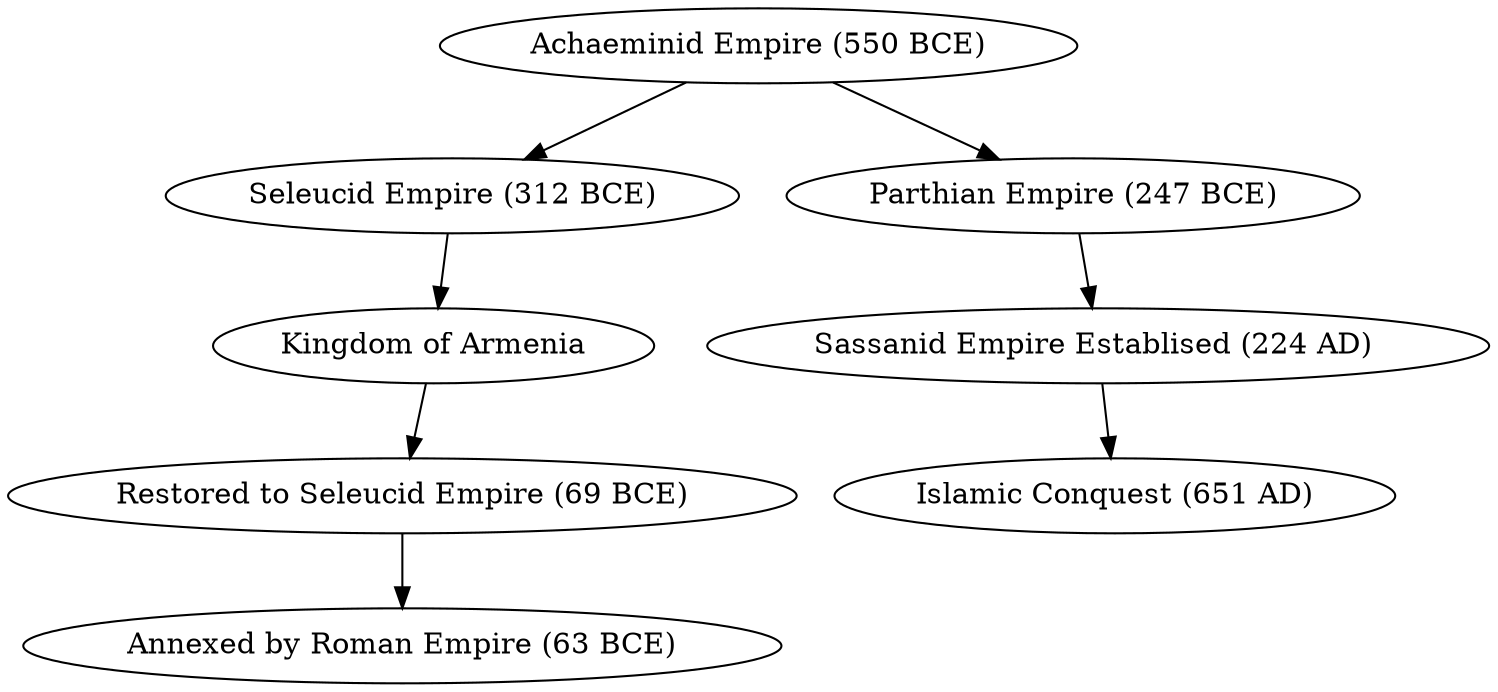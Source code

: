 // Achaeminid
digraph {
	A [label="Achaeminid Empire (550 BCE)"]
	B [label="Seleucid Empire (312 BCE)"]
	C [label="Kingdom of Armenia"]
	D [label="Restored to Seleucid Empire (69 BCE)"]
	E [label="Annexed by Roman Empire (63 BCE)"]
	F [label="Parthian Empire (247 BCE)"]
	G [label="Sassanid Empire Establised (224 AD) "]
	H [label="Islamic Conquest (651 AD)"]
	A -> B
	A -> F
	B -> C
	C -> D
	D -> E
	F -> G
	G -> H
}
